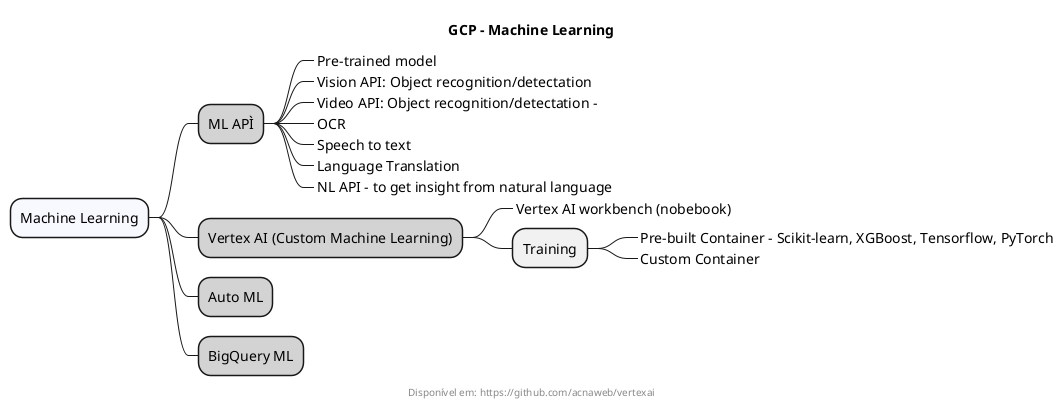 @startmindmap

title "GCP - Machine Learning"
footer Disponível em: https://github.com/acnaweb/vertexai

*[#F8F8FF] Machine Learning

**[#LightGray] ML APÌ
***_ Pre-trained model
***_ Vision API: Object recognition/detectation
***_ Video API: Object recognition/detectation - 
***_ OCR
***_ Speech to text
***_ Language Translation
***_ NL API - to get insight from natural language

**[#LightGray] Vertex AI (Custom Machine Learning)
***_ Vertex AI workbench (nobebook)
*** Training
****_ Pre-built Container - Scikit-learn, XGBoost, Tensorflow, PyTorch
****_ Custom Container

**[#LightGray] Auto ML

**[#LightGray] BigQuery ML



@endmindmap